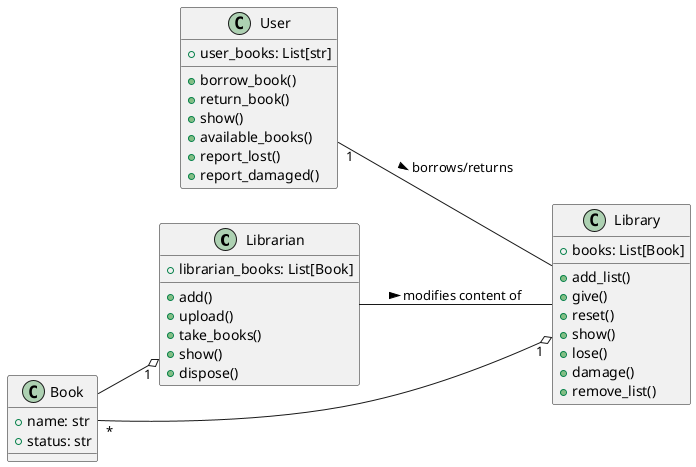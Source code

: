 @startuml
left to right direction

class Librarian{
+librarian_books: List[Book]
+add()
+upload()
+take_books()
+show()
+dispose()
}
class User{
+user_books: List[str]
+borrow_book()
+return_book()
+show()
+available_books()
+report_lost()
+report_damaged()
}
class Book{
+ name: str
+ status: str
}
class Library{
    +books: List[Book]
    +add_list()
    +give()
    +reset()
    +show()
    +lose()
    +damage()
    +remove_list()
}

Book"*"--o "1"Library
Book--o "1"Librarian

User"1"-- Library:> borrows/returns
Librarian-- Library: > modifies content of
@enduml